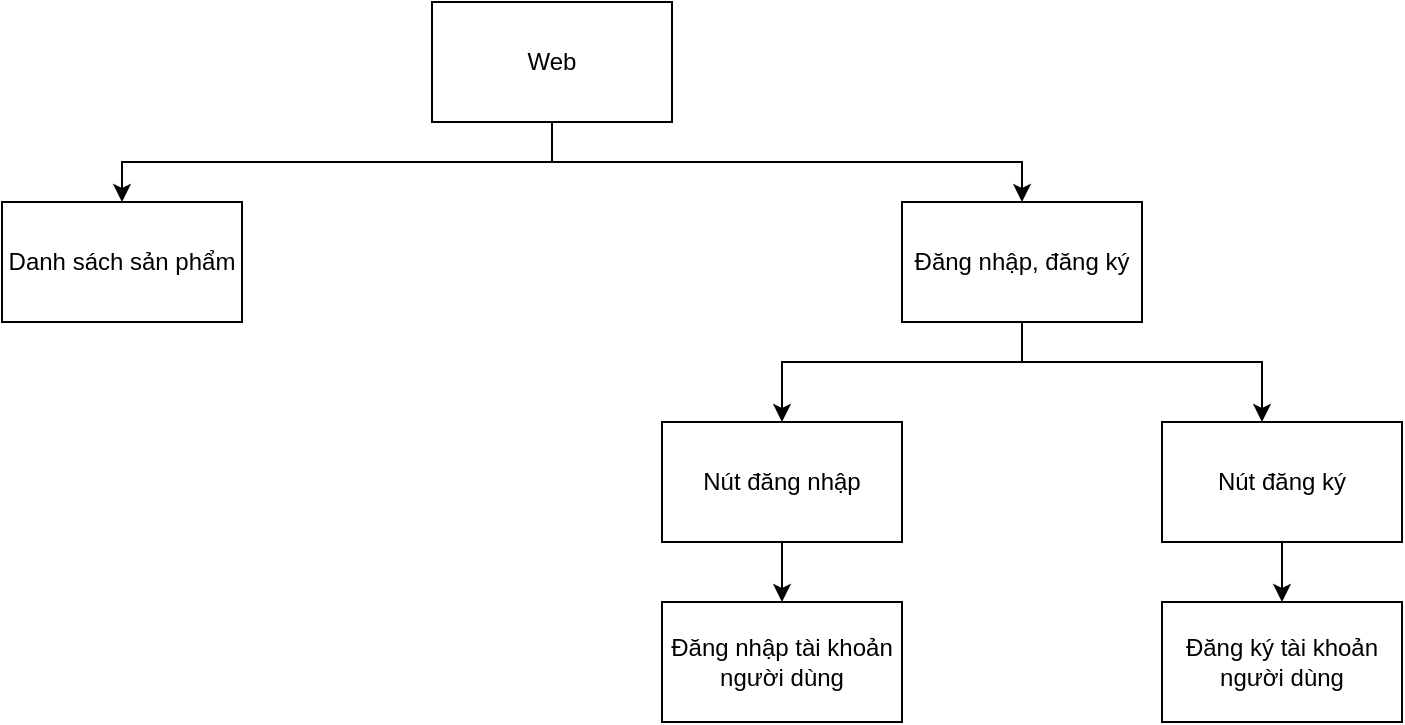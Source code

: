 <mxfile version="13.3.5" type="device"><diagram id="o0tXcxiD1fYoMF3E7p-k" name="Page-1"><mxGraphModel dx="868" dy="450" grid="1" gridSize="10" guides="1" tooltips="1" connect="1" arrows="1" fold="1" page="1" pageScale="1" pageWidth="850" pageHeight="1100" math="0" shadow="0"><root><mxCell id="0"/><mxCell id="1" parent="0"/><mxCell id="kmOHqslvLRaKSNow8uNN-2" style="edgeStyle=orthogonalEdgeStyle;rounded=0;orthogonalLoop=1;jettySize=auto;html=1;" edge="1" parent="1" source="kmOHqslvLRaKSNow8uNN-1"><mxGeometry relative="1" as="geometry"><mxPoint x="600" y="170" as="targetPoint"/><Array as="points"><mxPoint x="365" y="150"/><mxPoint x="600" y="150"/></Array></mxGeometry></mxCell><mxCell id="kmOHqslvLRaKSNow8uNN-4" style="edgeStyle=orthogonalEdgeStyle;rounded=0;orthogonalLoop=1;jettySize=auto;html=1;" edge="1" parent="1" source="kmOHqslvLRaKSNow8uNN-1"><mxGeometry relative="1" as="geometry"><mxPoint x="150" y="170" as="targetPoint"/><Array as="points"><mxPoint x="365" y="150"/><mxPoint x="150" y="150"/></Array></mxGeometry></mxCell><mxCell id="kmOHqslvLRaKSNow8uNN-1" value="Web" style="rounded=0;whiteSpace=wrap;html=1;" vertex="1" parent="1"><mxGeometry x="305" y="70" width="120" height="60" as="geometry"/></mxCell><mxCell id="kmOHqslvLRaKSNow8uNN-6" style="edgeStyle=orthogonalEdgeStyle;rounded=0;orthogonalLoop=1;jettySize=auto;html=1;" edge="1" parent="1" source="kmOHqslvLRaKSNow8uNN-3"><mxGeometry relative="1" as="geometry"><mxPoint x="480" y="280" as="targetPoint"/><Array as="points"><mxPoint x="600" y="250"/><mxPoint x="480" y="250"/></Array></mxGeometry></mxCell><mxCell id="kmOHqslvLRaKSNow8uNN-7" style="edgeStyle=orthogonalEdgeStyle;rounded=0;orthogonalLoop=1;jettySize=auto;html=1;" edge="1" parent="1" source="kmOHqslvLRaKSNow8uNN-3"><mxGeometry relative="1" as="geometry"><mxPoint x="720" y="280" as="targetPoint"/><Array as="points"><mxPoint x="600" y="250"/><mxPoint x="720" y="250"/></Array></mxGeometry></mxCell><mxCell id="kmOHqslvLRaKSNow8uNN-3" value="Đăng nhập, đăng ký" style="rounded=0;whiteSpace=wrap;html=1;" vertex="1" parent="1"><mxGeometry x="540" y="170" width="120" height="60" as="geometry"/></mxCell><mxCell id="kmOHqslvLRaKSNow8uNN-5" value="Danh sách sản phẩm" style="rounded=0;whiteSpace=wrap;html=1;" vertex="1" parent="1"><mxGeometry x="90" y="170" width="120" height="60" as="geometry"/></mxCell><mxCell id="kmOHqslvLRaKSNow8uNN-11" value="" style="edgeStyle=orthogonalEdgeStyle;rounded=0;orthogonalLoop=1;jettySize=auto;html=1;" edge="1" parent="1" source="kmOHqslvLRaKSNow8uNN-8" target="kmOHqslvLRaKSNow8uNN-10"><mxGeometry relative="1" as="geometry"/></mxCell><mxCell id="kmOHqslvLRaKSNow8uNN-8" value="Nút đăng nhập" style="rounded=0;whiteSpace=wrap;html=1;" vertex="1" parent="1"><mxGeometry x="420" y="280" width="120" height="60" as="geometry"/></mxCell><mxCell id="kmOHqslvLRaKSNow8uNN-10" value="Đăng nhập tài khoản người dùng" style="rounded=0;whiteSpace=wrap;html=1;" vertex="1" parent="1"><mxGeometry x="420" y="370" width="120" height="60" as="geometry"/></mxCell><mxCell id="kmOHqslvLRaKSNow8uNN-13" value="" style="edgeStyle=orthogonalEdgeStyle;rounded=0;orthogonalLoop=1;jettySize=auto;html=1;" edge="1" parent="1" source="kmOHqslvLRaKSNow8uNN-9" target="kmOHqslvLRaKSNow8uNN-12"><mxGeometry relative="1" as="geometry"/></mxCell><mxCell id="kmOHqslvLRaKSNow8uNN-9" value="Nút đăng ký" style="rounded=0;whiteSpace=wrap;html=1;" vertex="1" parent="1"><mxGeometry x="670" y="280" width="120" height="60" as="geometry"/></mxCell><mxCell id="kmOHqslvLRaKSNow8uNN-12" value="Đăng ký tài khoản người dùng" style="rounded=0;whiteSpace=wrap;html=1;" vertex="1" parent="1"><mxGeometry x="670" y="370" width="120" height="60" as="geometry"/></mxCell></root></mxGraphModel></diagram></mxfile>
